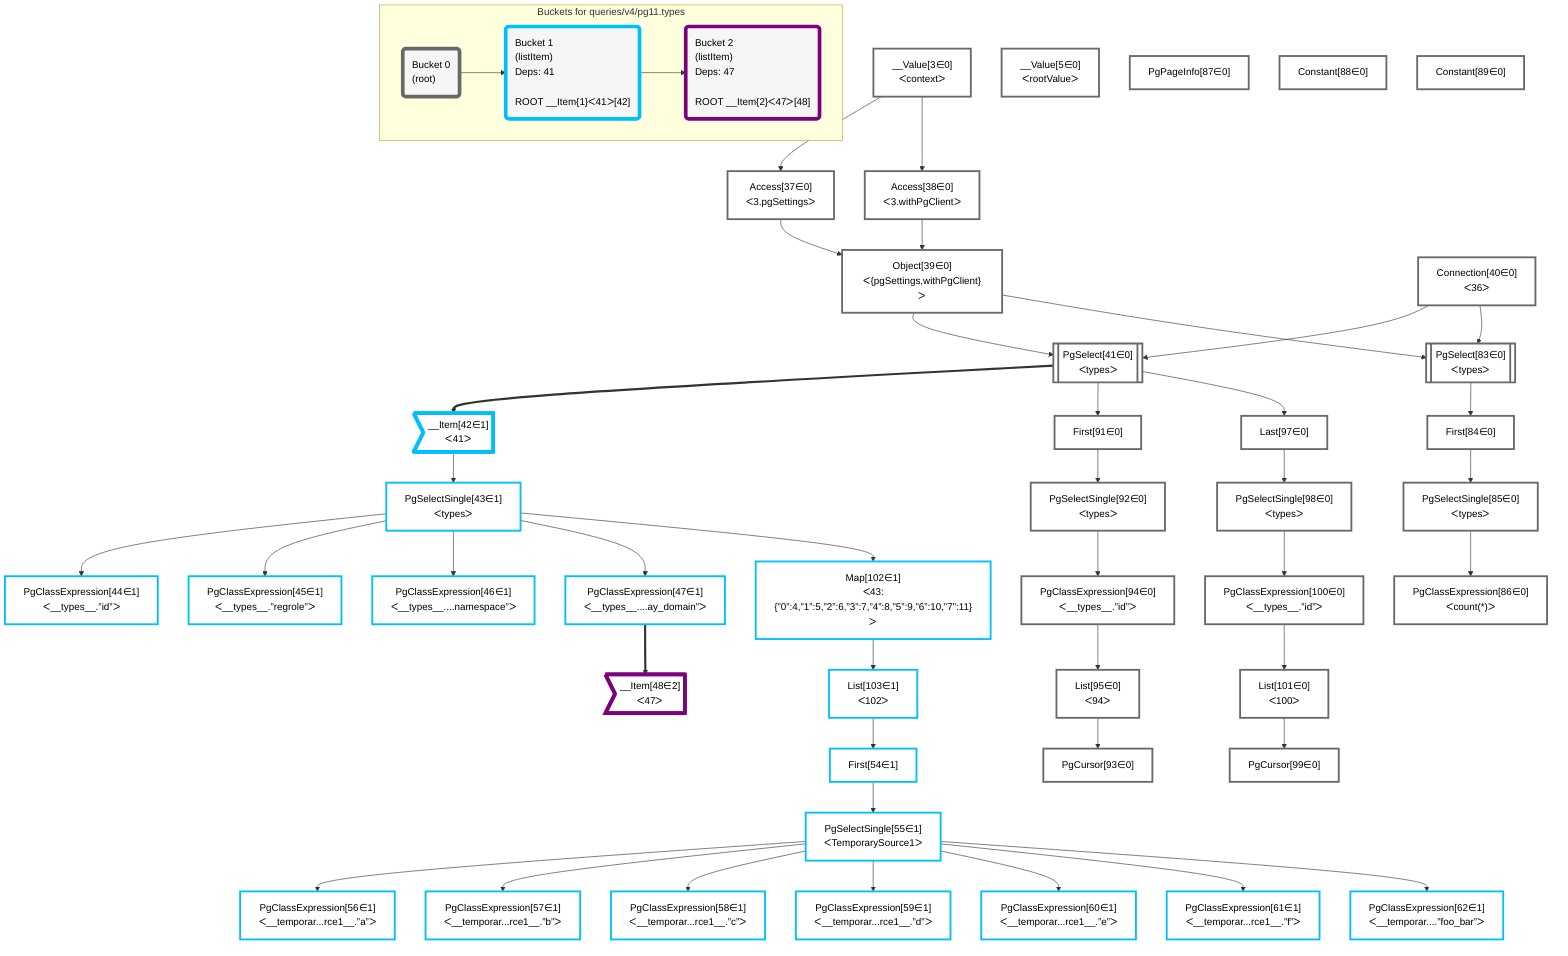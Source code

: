 graph TD
    classDef path fill:#eee,stroke:#000,color:#000
    classDef plan fill:#fff,stroke-width:3px,color:#000
    classDef itemplan fill:#fff,stroke-width:6px,color:#000
    classDef sideeffectplan fill:#f00,stroke-width:6px,color:#000
    classDef bucket fill:#f6f6f6,color:#000,stroke-width:6px,text-align:left


    %% define steps
    __Value3["__Value[3∈0]<br />ᐸcontextᐳ"]:::plan
    __Value5["__Value[5∈0]<br />ᐸrootValueᐳ"]:::plan
    Access37["Access[37∈0]<br />ᐸ3.pgSettingsᐳ"]:::plan
    Access38["Access[38∈0]<br />ᐸ3.withPgClientᐳ"]:::plan
    Object39["Object[39∈0]<br />ᐸ{pgSettings,withPgClient}ᐳ"]:::plan
    Connection40["Connection[40∈0]<br />ᐸ36ᐳ"]:::plan
    PgSelect41[["PgSelect[41∈0]<br />ᐸtypesᐳ"]]:::plan
    __Item42>"__Item[42∈1]<br />ᐸ41ᐳ"]:::itemplan
    PgSelectSingle43["PgSelectSingle[43∈1]<br />ᐸtypesᐳ"]:::plan
    PgClassExpression44["PgClassExpression[44∈1]<br />ᐸ__types__.”id”ᐳ"]:::plan
    PgClassExpression45["PgClassExpression[45∈1]<br />ᐸ__types__.”regrole”ᐳ"]:::plan
    PgClassExpression46["PgClassExpression[46∈1]<br />ᐸ__types__....namespace”ᐳ"]:::plan
    PgClassExpression47["PgClassExpression[47∈1]<br />ᐸ__types__....ay_domain”ᐳ"]:::plan
    __Item48>"__Item[48∈2]<br />ᐸ47ᐳ"]:::itemplan
    Map102["Map[102∈1]<br />ᐸ43:{”0”:4,”1”:5,”2”:6,”3”:7,”4”:8,”5”:9,”6”:10,”7”:11}ᐳ"]:::plan
    List103["List[103∈1]<br />ᐸ102ᐳ"]:::plan
    First54["First[54∈1]"]:::plan
    PgSelectSingle55["PgSelectSingle[55∈1]<br />ᐸTemporarySource1ᐳ"]:::plan
    PgClassExpression56["PgClassExpression[56∈1]<br />ᐸ__temporar...rce1__.”a”ᐳ"]:::plan
    PgClassExpression57["PgClassExpression[57∈1]<br />ᐸ__temporar...rce1__.”b”ᐳ"]:::plan
    PgClassExpression58["PgClassExpression[58∈1]<br />ᐸ__temporar...rce1__.”c”ᐳ"]:::plan
    PgClassExpression59["PgClassExpression[59∈1]<br />ᐸ__temporar...rce1__.”d”ᐳ"]:::plan
    PgClassExpression60["PgClassExpression[60∈1]<br />ᐸ__temporar...rce1__.”e”ᐳ"]:::plan
    PgClassExpression61["PgClassExpression[61∈1]<br />ᐸ__temporar...rce1__.”f”ᐳ"]:::plan
    PgClassExpression62["PgClassExpression[62∈1]<br />ᐸ__temporar....”foo_bar”ᐳ"]:::plan
    PgSelect83[["PgSelect[83∈0]<br />ᐸtypesᐳ"]]:::plan
    First84["First[84∈0]"]:::plan
    PgSelectSingle85["PgSelectSingle[85∈0]<br />ᐸtypesᐳ"]:::plan
    PgClassExpression86["PgClassExpression[86∈0]<br />ᐸcount(*)ᐳ"]:::plan
    PgPageInfo87["PgPageInfo[87∈0]"]:::plan
    Constant88["Constant[88∈0]"]:::plan
    Constant89["Constant[89∈0]"]:::plan
    First91["First[91∈0]"]:::plan
    PgSelectSingle92["PgSelectSingle[92∈0]<br />ᐸtypesᐳ"]:::plan
    PgClassExpression94["PgClassExpression[94∈0]<br />ᐸ__types__.”id”ᐳ"]:::plan
    List95["List[95∈0]<br />ᐸ94ᐳ"]:::plan
    PgCursor93["PgCursor[93∈0]"]:::plan
    Last97["Last[97∈0]"]:::plan
    PgSelectSingle98["PgSelectSingle[98∈0]<br />ᐸtypesᐳ"]:::plan
    PgClassExpression100["PgClassExpression[100∈0]<br />ᐸ__types__.”id”ᐳ"]:::plan
    List101["List[101∈0]<br />ᐸ100ᐳ"]:::plan
    PgCursor99["PgCursor[99∈0]"]:::plan

    %% plan dependencies
    __Value3 --> Access37
    __Value3 --> Access38
    Access37 & Access38 --> Object39
    Object39 & Connection40 --> PgSelect41
    PgSelect41 ==> __Item42
    __Item42 --> PgSelectSingle43
    PgSelectSingle43 --> PgClassExpression44
    PgSelectSingle43 --> PgClassExpression45
    PgSelectSingle43 --> PgClassExpression46
    PgSelectSingle43 --> PgClassExpression47
    PgClassExpression47 ==> __Item48
    PgSelectSingle43 --> Map102
    Map102 --> List103
    List103 --> First54
    First54 --> PgSelectSingle55
    PgSelectSingle55 --> PgClassExpression56
    PgSelectSingle55 --> PgClassExpression57
    PgSelectSingle55 --> PgClassExpression58
    PgSelectSingle55 --> PgClassExpression59
    PgSelectSingle55 --> PgClassExpression60
    PgSelectSingle55 --> PgClassExpression61
    PgSelectSingle55 --> PgClassExpression62
    Object39 & Connection40 --> PgSelect83
    PgSelect83 --> First84
    First84 --> PgSelectSingle85
    PgSelectSingle85 --> PgClassExpression86
    PgSelect41 --> First91
    First91 --> PgSelectSingle92
    PgSelectSingle92 --> PgClassExpression94
    PgClassExpression94 --> List95
    List95 --> PgCursor93
    PgSelect41 --> Last97
    Last97 --> PgSelectSingle98
    PgSelectSingle98 --> PgClassExpression100
    PgClassExpression100 --> List101
    List101 --> PgCursor99

    %% plan-to-path relationships

    subgraph "Buckets for queries/v4/pg11.types"
    Bucket0("Bucket 0<br />(root)"):::bucket
    classDef bucket0 stroke:#696969
    class Bucket0,__Value3,__Value5,Access37,Access38,Object39,Connection40,PgSelect41,PgSelect83,First84,PgSelectSingle85,PgClassExpression86,PgPageInfo87,Constant88,Constant89,First91,PgSelectSingle92,PgCursor93,PgClassExpression94,List95,Last97,PgSelectSingle98,PgCursor99,PgClassExpression100,List101 bucket0
    Bucket1("Bucket 1<br />(listItem)<br />Deps: 41<br /><br />ROOT __Item{1}ᐸ41ᐳ[42]"):::bucket
    classDef bucket1 stroke:#00bfff
    class Bucket1,__Item42,PgSelectSingle43,PgClassExpression44,PgClassExpression45,PgClassExpression46,PgClassExpression47,First54,PgSelectSingle55,PgClassExpression56,PgClassExpression57,PgClassExpression58,PgClassExpression59,PgClassExpression60,PgClassExpression61,PgClassExpression62,Map102,List103 bucket1
    Bucket2("Bucket 2<br />(listItem)<br />Deps: 47<br /><br />ROOT __Item{2}ᐸ47ᐳ[48]"):::bucket
    classDef bucket2 stroke:#7f007f
    class Bucket2,__Item48 bucket2
    Bucket0 --> Bucket1
    Bucket1 --> Bucket2
    end